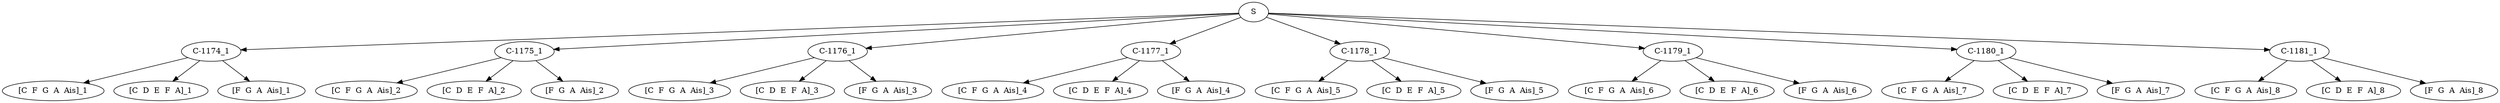 digraph sample{
"S" -> "C-1174_1";
"C-1174_1" -> "[C  F  G  A  Ais]_1";
"C-1174_1" -> "[C  D  E  F  A]_1";
"C-1174_1" -> "[F  G  A  Ais]_1";
"S" -> "C-1175_1";
"C-1175_1" -> "[C  F  G  A  Ais]_2";
"C-1175_1" -> "[C  D  E  F  A]_2";
"C-1175_1" -> "[F  G  A  Ais]_2";
"S" -> "C-1176_1";
"C-1176_1" -> "[C  F  G  A  Ais]_3";
"C-1176_1" -> "[C  D  E  F  A]_3";
"C-1176_1" -> "[F  G  A  Ais]_3";
"S" -> "C-1177_1";
"C-1177_1" -> "[C  F  G  A  Ais]_4";
"C-1177_1" -> "[C  D  E  F  A]_4";
"C-1177_1" -> "[F  G  A  Ais]_4";
"S" -> "C-1178_1";
"C-1178_1" -> "[C  F  G  A  Ais]_5";
"C-1178_1" -> "[C  D  E  F  A]_5";
"C-1178_1" -> "[F  G  A  Ais]_5";
"S" -> "C-1179_1";
"C-1179_1" -> "[C  F  G  A  Ais]_6";
"C-1179_1" -> "[C  D  E  F  A]_6";
"C-1179_1" -> "[F  G  A  Ais]_6";
"S" -> "C-1180_1";
"C-1180_1" -> "[C  F  G  A  Ais]_7";
"C-1180_1" -> "[C  D  E  F  A]_7";
"C-1180_1" -> "[F  G  A  Ais]_7";
"S" -> "C-1181_1";
"C-1181_1" -> "[C  F  G  A  Ais]_8";
"C-1181_1" -> "[C  D  E  F  A]_8";
"C-1181_1" -> "[F  G  A  Ais]_8";

{rank = min; "S";}
{rank = same; "C-1174_1"; "C-1175_1"; "C-1176_1"; "C-1177_1"; "C-1178_1"; "C-1179_1"; "C-1180_1"; "C-1181_1";}
{rank = same; "[C  D  E  F  A]_1"; "[C  D  E  F  A]_2"; "[C  D  E  F  A]_3"; "[C  D  E  F  A]_4"; "[C  D  E  F  A]_5"; "[C  D  E  F  A]_6"; "[C  D  E  F  A]_7"; "[C  D  E  F  A]_8"; "[C  F  G  A  Ais]_1"; "[C  F  G  A  Ais]_2"; "[C  F  G  A  Ais]_3"; "[C  F  G  A  Ais]_4"; "[C  F  G  A  Ais]_5"; "[C  F  G  A  Ais]_6"; "[C  F  G  A  Ais]_7"; "[C  F  G  A  Ais]_8"; "[F  G  A  Ais]_1"; "[F  G  A  Ais]_2"; "[F  G  A  Ais]_3"; "[F  G  A  Ais]_4"; "[F  G  A  Ais]_5"; "[F  G  A  Ais]_6"; "[F  G  A  Ais]_7"; "[F  G  A  Ais]_8";}
}